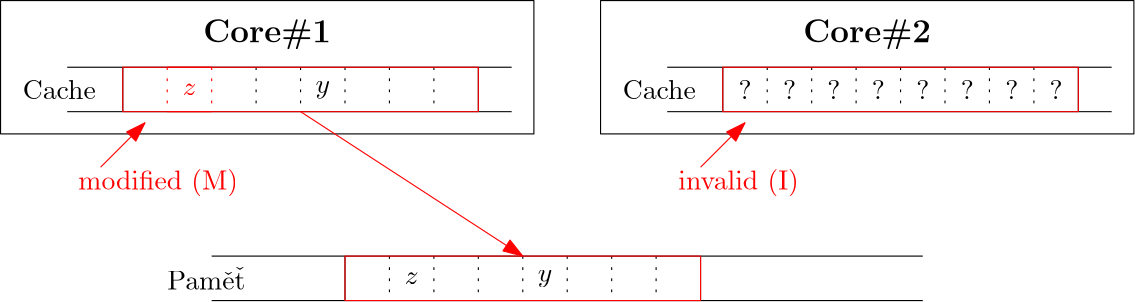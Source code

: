 <?xml version="1.0"?>
<!DOCTYPE ipe SYSTEM "ipe.dtd">
<ipe version="70206" creator="Ipe 7.2.7">
<info created="D:20180218220312" modified="D:20180218221131"/>
<ipestyle name="basic">
<symbol name="arrow/arc(spx)">
<path stroke="sym-stroke" fill="sym-stroke" pen="sym-pen">
0 0 m
-1 0.333 l
-1 -0.333 l
h
</path>
</symbol>
<symbol name="arrow/farc(spx)">
<path stroke="sym-stroke" fill="white" pen="sym-pen">
0 0 m
-1 0.333 l
-1 -0.333 l
h
</path>
</symbol>
<symbol name="arrow/ptarc(spx)">
<path stroke="sym-stroke" fill="sym-stroke" pen="sym-pen">
0 0 m
-1 0.333 l
-0.8 0 l
-1 -0.333 l
h
</path>
</symbol>
<symbol name="arrow/fptarc(spx)">
<path stroke="sym-stroke" fill="white" pen="sym-pen">
0 0 m
-1 0.333 l
-0.8 0 l
-1 -0.333 l
h
</path>
</symbol>
<symbol name="mark/circle(sx)" transformations="translations">
<path fill="sym-stroke">
0.6 0 0 0.6 0 0 e
0.4 0 0 0.4 0 0 e
</path>
</symbol>
<symbol name="mark/disk(sx)" transformations="translations">
<path fill="sym-stroke">
0.6 0 0 0.6 0 0 e
</path>
</symbol>
<symbol name="mark/fdisk(sfx)" transformations="translations">
<group>
<path fill="sym-fill">
0.5 0 0 0.5 0 0 e
</path>
<path fill="sym-stroke" fillrule="eofill">
0.6 0 0 0.6 0 0 e
0.4 0 0 0.4 0 0 e
</path>
</group>
</symbol>
<symbol name="mark/box(sx)" transformations="translations">
<path fill="sym-stroke" fillrule="eofill">
-0.6 -0.6 m
0.6 -0.6 l
0.6 0.6 l
-0.6 0.6 l
h
-0.4 -0.4 m
0.4 -0.4 l
0.4 0.4 l
-0.4 0.4 l
h
</path>
</symbol>
<symbol name="mark/square(sx)" transformations="translations">
<path fill="sym-stroke">
-0.6 -0.6 m
0.6 -0.6 l
0.6 0.6 l
-0.6 0.6 l
h
</path>
</symbol>
<symbol name="mark/fsquare(sfx)" transformations="translations">
<group>
<path fill="sym-fill">
-0.5 -0.5 m
0.5 -0.5 l
0.5 0.5 l
-0.5 0.5 l
h
</path>
<path fill="sym-stroke" fillrule="eofill">
-0.6 -0.6 m
0.6 -0.6 l
0.6 0.6 l
-0.6 0.6 l
h
-0.4 -0.4 m
0.4 -0.4 l
0.4 0.4 l
-0.4 0.4 l
h
</path>
</group>
</symbol>
<symbol name="mark/cross(sx)" transformations="translations">
<group>
<path fill="sym-stroke">
-0.43 -0.57 m
0.57 0.43 l
0.43 0.57 l
-0.57 -0.43 l
h
</path>
<path fill="sym-stroke">
-0.43 0.57 m
0.57 -0.43 l
0.43 -0.57 l
-0.57 0.43 l
h
</path>
</group>
</symbol>
<symbol name="arrow/fnormal(spx)">
<path stroke="sym-stroke" fill="white" pen="sym-pen">
0 0 m
-1 0.333 l
-1 -0.333 l
h
</path>
</symbol>
<symbol name="arrow/pointed(spx)">
<path stroke="sym-stroke" fill="sym-stroke" pen="sym-pen">
0 0 m
-1 0.333 l
-0.8 0 l
-1 -0.333 l
h
</path>
</symbol>
<symbol name="arrow/fpointed(spx)">
<path stroke="sym-stroke" fill="white" pen="sym-pen">
0 0 m
-1 0.333 l
-0.8 0 l
-1 -0.333 l
h
</path>
</symbol>
<symbol name="arrow/linear(spx)">
<path stroke="sym-stroke" pen="sym-pen">
-1 0.333 m
0 0 l
-1 -0.333 l
</path>
</symbol>
<symbol name="arrow/fdouble(spx)">
<path stroke="sym-stroke" fill="white" pen="sym-pen">
0 0 m
-1 0.333 l
-1 -0.333 l
h
-1 0 m
-2 0.333 l
-2 -0.333 l
h
</path>
</symbol>
<symbol name="arrow/double(spx)">
<path stroke="sym-stroke" fill="sym-stroke" pen="sym-pen">
0 0 m
-1 0.333 l
-1 -0.333 l
h
-1 0 m
-2 0.333 l
-2 -0.333 l
h
</path>
</symbol>
<pen name="heavier" value="0.8"/>
<pen name="fat" value="1.2"/>
<pen name="ultrafat" value="2"/>
<symbolsize name="large" value="5"/>
<symbolsize name="small" value="2"/>
<symbolsize name="tiny" value="1.1"/>
<arrowsize name="large" value="10"/>
<arrowsize name="small" value="5"/>
<arrowsize name="tiny" value="3"/>
<color name="red" value="1 0 0"/>
<color name="green" value="0 1 0"/>
<color name="blue" value="0 0 1"/>
<color name="yellow" value="1 1 0"/>
<color name="orange" value="1 0.647 0"/>
<color name="gold" value="1 0.843 0"/>
<color name="purple" value="0.627 0.125 0.941"/>
<color name="gray" value="0.745"/>
<color name="brown" value="0.647 0.165 0.165"/>
<color name="navy" value="0 0 0.502"/>
<color name="pink" value="1 0.753 0.796"/>
<color name="seagreen" value="0.18 0.545 0.341"/>
<color name="turquoise" value="0.251 0.878 0.816"/>
<color name="violet" value="0.933 0.51 0.933"/>
<color name="darkblue" value="0 0 0.545"/>
<color name="darkcyan" value="0 0.545 0.545"/>
<color name="darkgray" value="0.663"/>
<color name="darkgreen" value="0 0.392 0"/>
<color name="darkmagenta" value="0.545 0 0.545"/>
<color name="darkorange" value="1 0.549 0"/>
<color name="darkred" value="0.545 0 0"/>
<color name="lightblue" value="0.678 0.847 0.902"/>
<color name="lightcyan" value="0.878 1 1"/>
<color name="lightgray" value="0.827"/>
<color name="lightgreen" value="0.565 0.933 0.565"/>
<color name="lightyellow" value="1 1 0.878"/>
<dashstyle name="dashed" value="[4] 0"/>
<dashstyle name="dotted" value="[1 3] 0"/>
<dashstyle name="dash dotted" value="[4 2 1 2] 0"/>
<dashstyle name="dash dot dotted" value="[4 2 1 2 1 2] 0"/>
<textsize name="large" value="\large"/>
<textsize name="Large" value="\Large"/>
<textsize name="LARGE" value="\LARGE"/>
<textsize name="huge" value="\huge"/>
<textsize name="Huge" value="\Huge"/>
<textsize name="small" value="\small"/>
<textsize name="footnote" value="\footnotesize"/>
<textsize name="tiny" value="\tiny"/>
<textstyle name="center" begin="\begin{center}" end="\end{center}"/>
<textstyle name="itemize" begin="\begin{itemize}" end="\end{itemize}"/>
<textstyle name="item" begin="\begin{itemize}\item{}" end="\end{itemize}"/>
<gridsize name="4 pts" value="4"/>
<gridsize name="8 pts (~3 mm)" value="8"/>
<gridsize name="16 pts (~6 mm)" value="16"/>
<gridsize name="32 pts (~12 mm)" value="32"/>
<gridsize name="10 pts (~3.5 mm)" value="10"/>
<gridsize name="20 pts (~7 mm)" value="20"/>
<gridsize name="14 pts (~5 mm)" value="14"/>
<gridsize name="28 pts (~10 mm)" value="28"/>
<gridsize name="56 pts (~20 mm)" value="56"/>
<anglesize name="90 deg" value="90"/>
<anglesize name="60 deg" value="60"/>
<anglesize name="45 deg" value="45"/>
<anglesize name="30 deg" value="30"/>
<anglesize name="22.5 deg" value="22.5"/>
<opacity name="10%" value="0.1"/>
<opacity name="30%" value="0.3"/>
<opacity name="50%" value="0.5"/>
<opacity name="75%" value="0.75"/>
<tiling name="falling" angle="-60" step="4" width="1"/>
<tiling name="rising" angle="30" step="4" width="1"/>
</ipestyle>
<page>
<layer name="alpha"/>
<view layers="alpha" active="alpha"/>
<path layer="alpha" matrix="1 0 0 1 64 0" stroke="black">
32 720 m
288 720 l
</path>
<path matrix="1 0 0 1 64 0" stroke="black">
32 704 m
288 704 l
</path>
<text matrix="1 0 0 1 64 0" pos="16 712" stroke="black" type="label" width="28.089" height="8.1" depth="0" valign="center">Pam\v{e}\v{t}</text>
<path matrix="1 0 0 1 64 0" stroke="black">
80 720 m
80 704 l
</path>
<path matrix="1 0 0 1 64 0" stroke="black">
208 720 m
208 704 l
</path>
<text matrix="1 0 0 1 152 0" pos="16 712" stroke="black" type="label" width="5.071" height="4.289" depth="0" halign="center" valign="center">$z$</text>
<text matrix="1 0 0 1 200 0" pos="16 712" stroke="black" type="label" width="5.242" height="4.297" depth="1.93" halign="center" valign="center" style="math">y</text>
<path matrix="1 0 0 1 64 0" stroke="black" dash="dotted">
96 720 m
96 704 l
</path>
<path matrix="1 0 0 1 64 0" stroke="black" dash="dotted">
128 720 m
128 704 l
</path>
<path matrix="1 0 0 1 64 0" stroke="black" dash="dotted">
144 720 m
144 704 l
</path>
<path matrix="1 0 0 1 64 0" stroke="black" dash="dotted">
160 720 m
160 704 l
</path>
<path matrix="1 0 0 1 64 0" stroke="black" dash="dotted">
176 720 m
176 704 l
</path>
<path matrix="1 0 0 1 64 0" stroke="black" dash="dotted">
192 720 m
192 704 l
</path>
<path matrix="1 0 0 1 64 0" stroke="black" dash="dotted">
112 720 m
112 704 l
</path>
<path matrix="1 0 0 1 12 20" stroke="black">
32 768 m
192 768 l
</path>
<path matrix="1 0 0 1 12 4" stroke="black">
32 768 m
192 768 l
</path>
<text matrix="1 0 0 1 12 68" pos="16 712" stroke="black" type="label" width="26.29" height="6.918" depth="0" valign="center">Cache</text>
<path matrix="1 0 0 1 -16 68" stroke="black">
80 720 m
80 704 l
</path>
<path matrix="1 0 0 1 -16 68" stroke="black">
208 720 m
208 704 l
</path>
<text matrix="1 0 0 1 72 68" pos="16 712" stroke="red" type="label" width="5.071" height="4.289" depth="0" halign="center" valign="center" style="math">z</text>
<text matrix="1 0 0 1 120 68" pos="16 712" stroke="black" type="label" width="5.242" height="4.297" depth="1.93" halign="center" valign="center" style="math">y</text>
<path matrix="1 0 0 1 -16 68" stroke="red" dash="dotted">
96 720 m
96 704 l
</path>
<path matrix="1 0 0 1 -16 68" stroke="black" dash="dotted">
128 720 m
128 704 l
</path>
<path matrix="1 0 0 1 -16 68" stroke="black" dash="dotted">
144 720 m
144 704 l
</path>
<path matrix="1 0 0 1 -16 68" stroke="black" dash="dotted">
160 720 m
160 704 l
</path>
<path matrix="1 0 0 1 -16 68" stroke="black" dash="dotted">
176 720 m
176 704 l
</path>
<path matrix="1 0 0 1 -16 68" stroke="black" dash="dotted">
192 720 m
192 704 l
</path>
<path matrix="1 0 0 1 -16 68" stroke="red" dash="dotted">
112 720 m
112 704 l
</path>
<path matrix="1 0 0 1 228 20" stroke="black">
32 768 m
192 768 l
</path>
<path matrix="1 0 0 1 228 4" stroke="black">
32 768 m
192 768 l
</path>
<text matrix="1 0 0 1 228 68" pos="16 712" stroke="black" type="label" width="26.29" height="6.918" depth="0" valign="center">Cache</text>
<path matrix="1 0 0 1 200 68" stroke="black">
80 720 m
80 704 l
</path>
<path matrix="1 0 0 1 200 68" stroke="black">
208 720 m
208 704 l
</path>
<text matrix="1 0 0 1 288 68" pos="16 712" stroke="black" type="label" width="4.705" height="6.918" depth="0" halign="center" valign="center">?</text>
<path matrix="1 0 0 1 200 68" stroke="black" dash="dotted">
96 720 m
96 704 l
</path>
<path matrix="1 0 0 1 200 68" stroke="black" dash="dotted">
128 720 m
128 704 l
</path>
<path matrix="1 0 0 1 200 68" stroke="black" dash="dotted">
144 720 m
144 704 l
</path>
<path matrix="1 0 0 1 200 68" stroke="black" dash="dotted">
160 720 m
160 704 l
</path>
<path matrix="1 0 0 1 200 68" stroke="black" dash="dotted">
176 720 m
176 704 l
</path>
<path matrix="1 0 0 1 200 68" stroke="black" dash="dotted">
192 720 m
192 704 l
</path>
<path matrix="1 0 0 1 200 68" stroke="black" dash="dotted">
112 720 m
112 704 l
</path>
<path matrix="1 0 0 1 12 20" stroke="black">
8 744 m
8 792 l
200 792 l
200 744 l
h
</path>
<text matrix="1 0 0 1 12 20" pos="104 780" stroke="black" type="label" width="46.001" height="8.307" depth="2.32" halign="center" valign="center" size="large">\bf Core\#1</text>
<path matrix="1 0 0 1 228 20" stroke="black">
8 744 m
8 792 l
200 792 l
200 744 l
h
</path>
<text matrix="1 0 0 1 228 20" pos="104 780" stroke="black" type="label" width="46.001" height="8.307" depth="2.32" halign="center" valign="center" size="large">\bf Core\#2</text>
<path stroke="red">
80 788 m
96 788 l
</path>
<path stroke="red">
80 772 m
96 772 l
</path>
<path stroke="red">
64 788 m
64 772 l
192 772 l
192 788 l
h
</path>
<path stroke="red" arrow="normal/normal">
56 752 m
72 768 l
</path>
<text pos="48 744" stroke="red" type="label" width="57.562" height="7.473" depth="2.49" valign="baseline">modified (M)</text>
<path stroke="red">
280 788 m
280 772 l
408 772 l
408 788 l
h
</path>
<path matrix="1 0 0 1 216 0" stroke="red" arrow="normal/normal">
56 752 m
72 768 l
</path>
<text matrix="1 0 0 1 216 0" pos="48 744" stroke="red" type="label" width="43.448" height="7.473" depth="2.49" valign="baseline">invalid (I)</text>
<text matrix="1 0 0 1 272 68" pos="16 712" stroke="black" type="label" width="4.705" height="6.918" depth="0" halign="center" valign="center">?</text>
<text matrix="1 0 0 1 304 68" pos="16 712" stroke="black" type="label" width="4.705" height="6.918" depth="0" halign="center" valign="center">?</text>
<text matrix="1 0 0 1 320 68" pos="16 712" stroke="black" type="label" width="4.705" height="6.918" depth="0" halign="center" valign="center">?</text>
<text matrix="1 0 0 1 336 68" pos="16 712" stroke="black" type="label" width="4.705" height="6.918" depth="0" halign="center" valign="center">?</text>
<text matrix="1 0 0 1 352 68" pos="16 712" stroke="black" type="label" width="4.705" height="6.918" depth="0" halign="center" valign="center">?</text>
<text matrix="1 0 0 1 368 68" pos="16 712" stroke="black" type="label" width="4.705" height="6.918" depth="0" halign="center" valign="center">?</text>
<text matrix="1 0 0 1 384 68" pos="16 712" stroke="black" type="label" width="4.705" height="6.918" depth="0" halign="center" valign="center">?</text>
<path stroke="red" arrow="normal/normal">
128 772 m
208 720 l
</path>
<path stroke="red">
144 720 m
144 704 l
272 704 l
272 720 l
h
</path>
</page>
</ipe>
